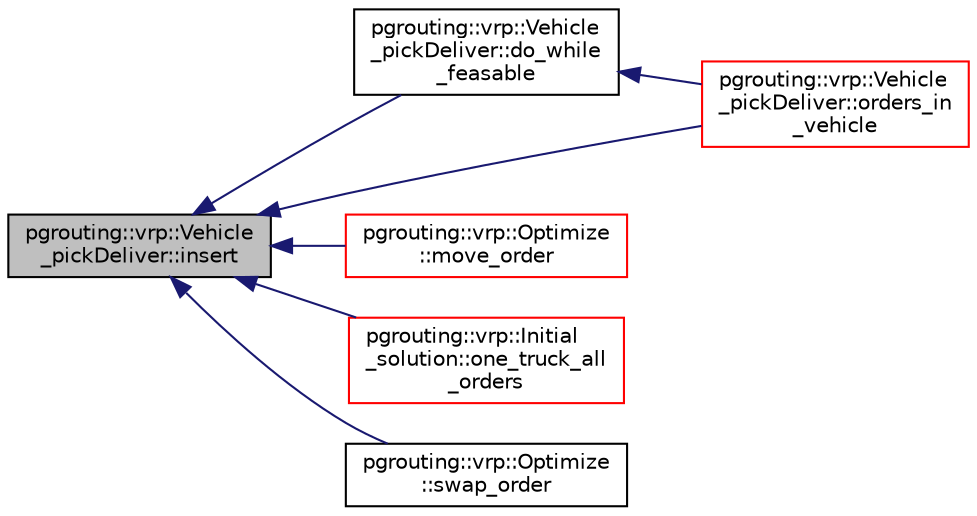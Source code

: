 digraph "pgrouting::vrp::Vehicle_pickDeliver::insert"
{
  edge [fontname="Helvetica",fontsize="10",labelfontname="Helvetica",labelfontsize="10"];
  node [fontname="Helvetica",fontsize="10",shape=record];
  rankdir="LR";
  Node585 [label="pgrouting::vrp::Vehicle\l_pickDeliver::insert",height=0.2,width=0.4,color="black", fillcolor="grey75", style="filled", fontcolor="black"];
  Node585 -> Node586 [dir="back",color="midnightblue",fontsize="10",style="solid",fontname="Helvetica"];
  Node586 [label="pgrouting::vrp::Vehicle\l_pickDeliver::do_while\l_feasable",height=0.2,width=0.4,color="black", fillcolor="white", style="filled",URL="$classpgrouting_1_1vrp_1_1Vehicle__pickDeliver.html#a3dd3375570d3cbe915571e2aea4560d2"];
  Node586 -> Node587 [dir="back",color="midnightblue",fontsize="10",style="solid",fontname="Helvetica"];
  Node587 [label="pgrouting::vrp::Vehicle\l_pickDeliver::orders_in\l_vehicle",height=0.2,width=0.4,color="red", fillcolor="white", style="filled",URL="$classpgrouting_1_1vrp_1_1Vehicle__pickDeliver.html#a5c9706adba6b67df27506b64815f4d8d"];
  Node585 -> Node595 [dir="back",color="midnightblue",fontsize="10",style="solid",fontname="Helvetica"];
  Node595 [label="pgrouting::vrp::Optimize\l::move_order",height=0.2,width=0.4,color="red", fillcolor="white", style="filled",URL="$classpgrouting_1_1vrp_1_1Optimize.html#a4f8e527bcd5a3ffc23dff8c3951dc337"];
  Node585 -> Node599 [dir="back",color="midnightblue",fontsize="10",style="solid",fontname="Helvetica"];
  Node599 [label="pgrouting::vrp::Initial\l_solution::one_truck_all\l_orders",height=0.2,width=0.4,color="red", fillcolor="white", style="filled",URL="$classpgrouting_1_1vrp_1_1Initial__solution.html#a7d3ae3ec3e657685315341a8d8395b7e"];
  Node585 -> Node587 [dir="back",color="midnightblue",fontsize="10",style="solid",fontname="Helvetica"];
  Node585 -> Node601 [dir="back",color="midnightblue",fontsize="10",style="solid",fontname="Helvetica"];
  Node601 [label="pgrouting::vrp::Optimize\l::swap_order",height=0.2,width=0.4,color="black", fillcolor="white", style="filled",URL="$classpgrouting_1_1vrp_1_1Optimize.html#a3d0a917f2993449c45ce0febbff2e13f"];
}
